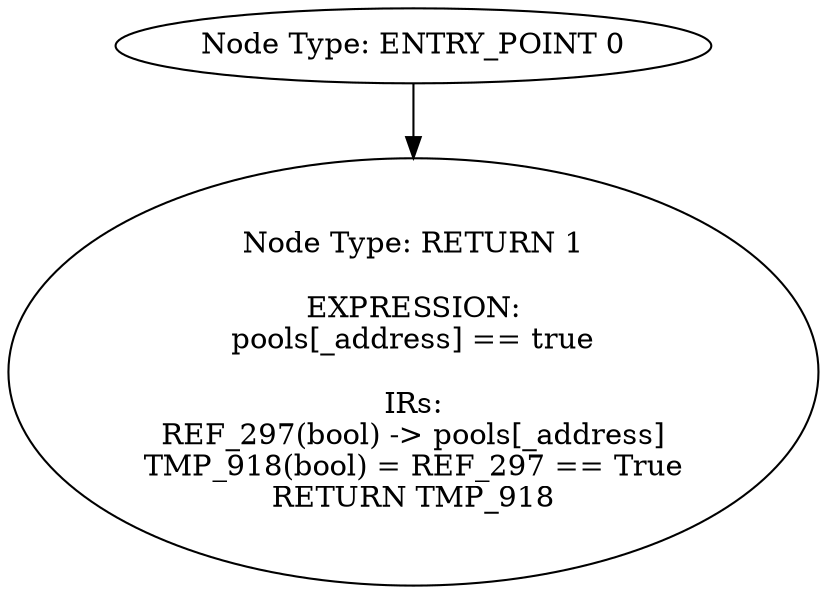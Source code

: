 digraph{
0[label="Node Type: ENTRY_POINT 0
"];
0->1;
1[label="Node Type: RETURN 1

EXPRESSION:
pools[_address] == true

IRs:
REF_297(bool) -> pools[_address]
TMP_918(bool) = REF_297 == True
RETURN TMP_918"];
}
